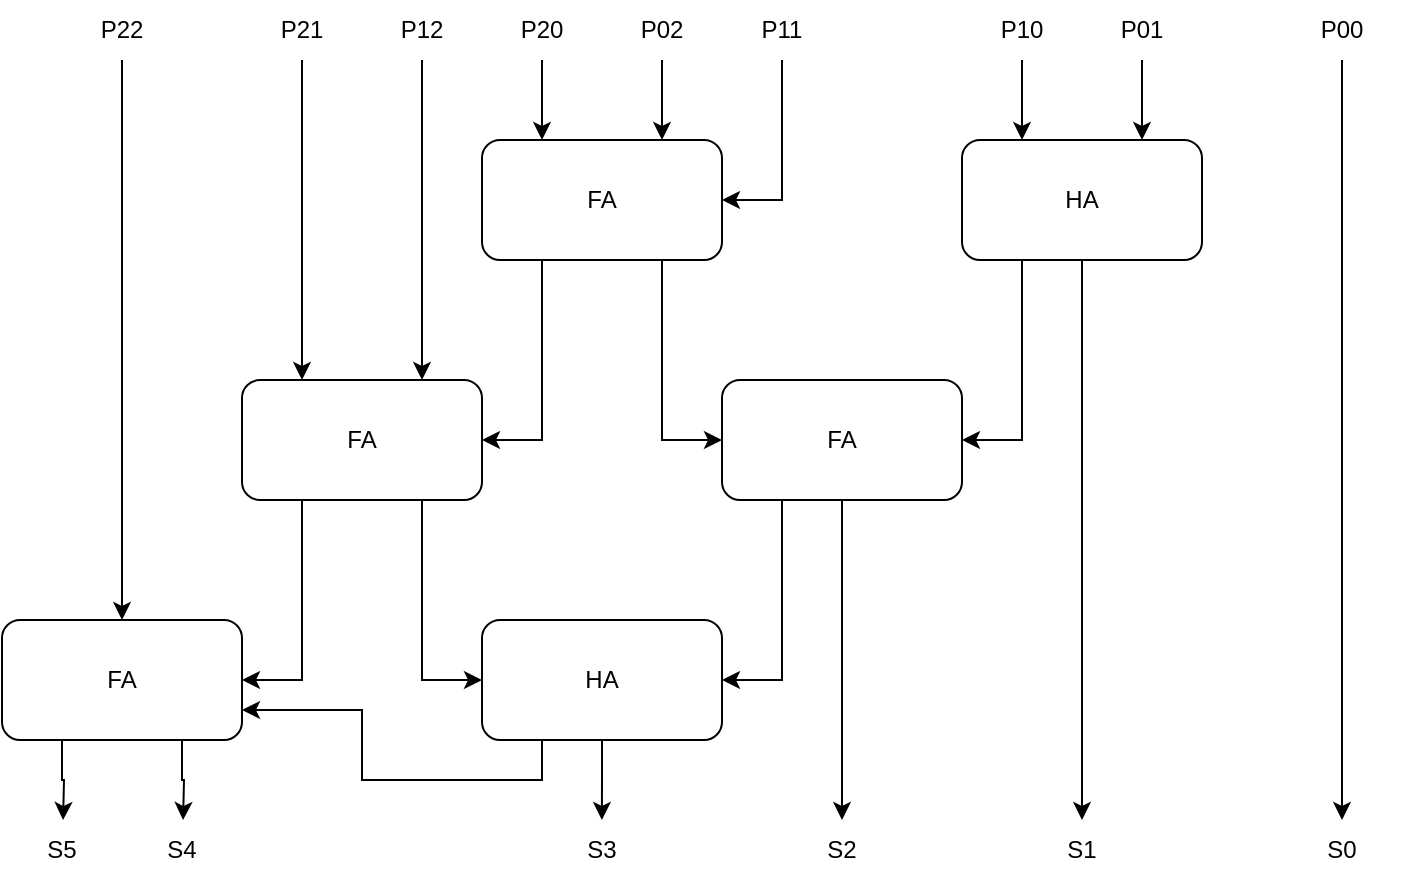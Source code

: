 <mxfile version="15.8.6" type="github">
  <diagram id="Z8SYyY4x4BYianc4lPTr" name="Page-1">
    <mxGraphModel dx="1173" dy="645" grid="1" gridSize="10" guides="1" tooltips="1" connect="1" arrows="1" fold="1" page="1" pageScale="1" pageWidth="3300" pageHeight="4681" math="0" shadow="0">
      <root>
        <mxCell id="0" />
        <mxCell id="1" parent="0" />
        <mxCell id="N7etDkgQzKaYklKt86CQ-10" style="edgeStyle=orthogonalEdgeStyle;rounded=0;orthogonalLoop=1;jettySize=auto;html=1;exitX=0.25;exitY=1;exitDx=0;exitDy=0;entryX=1;entryY=0.5;entryDx=0;entryDy=0;" edge="1" parent="1" source="N7etDkgQzKaYklKt86CQ-1" target="N7etDkgQzKaYklKt86CQ-2">
          <mxGeometry relative="1" as="geometry" />
        </mxCell>
        <mxCell id="N7etDkgQzKaYklKt86CQ-45" style="edgeStyle=orthogonalEdgeStyle;rounded=0;orthogonalLoop=1;jettySize=auto;html=1;exitX=0.5;exitY=1;exitDx=0;exitDy=0;" edge="1" parent="1" source="N7etDkgQzKaYklKt86CQ-1">
          <mxGeometry relative="1" as="geometry">
            <mxPoint x="640" y="480" as="targetPoint" />
          </mxGeometry>
        </mxCell>
        <mxCell id="N7etDkgQzKaYklKt86CQ-1" value="HA" style="rounded=1;whiteSpace=wrap;html=1;" vertex="1" parent="1">
          <mxGeometry x="580" y="140" width="120" height="60" as="geometry" />
        </mxCell>
        <mxCell id="N7etDkgQzKaYklKt86CQ-11" style="edgeStyle=orthogonalEdgeStyle;rounded=0;orthogonalLoop=1;jettySize=auto;html=1;exitX=0.25;exitY=1;exitDx=0;exitDy=0;entryX=1;entryY=0.5;entryDx=0;entryDy=0;" edge="1" parent="1" source="N7etDkgQzKaYklKt86CQ-2" target="N7etDkgQzKaYklKt86CQ-5">
          <mxGeometry relative="1" as="geometry" />
        </mxCell>
        <mxCell id="N7etDkgQzKaYklKt86CQ-46" style="edgeStyle=orthogonalEdgeStyle;rounded=0;orthogonalLoop=1;jettySize=auto;html=1;exitX=0.5;exitY=1;exitDx=0;exitDy=0;" edge="1" parent="1" source="N7etDkgQzKaYklKt86CQ-2">
          <mxGeometry relative="1" as="geometry">
            <mxPoint x="520" y="480" as="targetPoint" />
          </mxGeometry>
        </mxCell>
        <mxCell id="N7etDkgQzKaYklKt86CQ-2" value="FA" style="rounded=1;whiteSpace=wrap;html=1;" vertex="1" parent="1">
          <mxGeometry x="460" y="260" width="120" height="60" as="geometry" />
        </mxCell>
        <mxCell id="N7etDkgQzKaYklKt86CQ-8" style="edgeStyle=orthogonalEdgeStyle;rounded=0;orthogonalLoop=1;jettySize=auto;html=1;exitX=0.25;exitY=1;exitDx=0;exitDy=0;entryX=1;entryY=0.5;entryDx=0;entryDy=0;" edge="1" parent="1" source="N7etDkgQzKaYklKt86CQ-3" target="N7etDkgQzKaYklKt86CQ-4">
          <mxGeometry relative="1" as="geometry" />
        </mxCell>
        <mxCell id="N7etDkgQzKaYklKt86CQ-9" style="edgeStyle=orthogonalEdgeStyle;rounded=0;orthogonalLoop=1;jettySize=auto;html=1;exitX=0.75;exitY=1;exitDx=0;exitDy=0;entryX=0;entryY=0.5;entryDx=0;entryDy=0;" edge="1" parent="1" source="N7etDkgQzKaYklKt86CQ-3" target="N7etDkgQzKaYklKt86CQ-2">
          <mxGeometry relative="1" as="geometry" />
        </mxCell>
        <mxCell id="N7etDkgQzKaYklKt86CQ-3" value="FA" style="rounded=1;whiteSpace=wrap;html=1;" vertex="1" parent="1">
          <mxGeometry x="340" y="140" width="120" height="60" as="geometry" />
        </mxCell>
        <mxCell id="N7etDkgQzKaYklKt86CQ-12" style="edgeStyle=orthogonalEdgeStyle;rounded=0;orthogonalLoop=1;jettySize=auto;html=1;exitX=0.75;exitY=1;exitDx=0;exitDy=0;entryX=0;entryY=0.5;entryDx=0;entryDy=0;" edge="1" parent="1" source="N7etDkgQzKaYklKt86CQ-4" target="N7etDkgQzKaYklKt86CQ-5">
          <mxGeometry relative="1" as="geometry" />
        </mxCell>
        <mxCell id="N7etDkgQzKaYklKt86CQ-13" style="edgeStyle=orthogonalEdgeStyle;rounded=0;orthogonalLoop=1;jettySize=auto;html=1;exitX=0.25;exitY=1;exitDx=0;exitDy=0;entryX=1;entryY=0.5;entryDx=0;entryDy=0;" edge="1" parent="1" source="N7etDkgQzKaYklKt86CQ-4" target="N7etDkgQzKaYklKt86CQ-7">
          <mxGeometry relative="1" as="geometry" />
        </mxCell>
        <mxCell id="N7etDkgQzKaYklKt86CQ-4" value="FA" style="rounded=1;whiteSpace=wrap;html=1;" vertex="1" parent="1">
          <mxGeometry x="220" y="260" width="120" height="60" as="geometry" />
        </mxCell>
        <mxCell id="N7etDkgQzKaYklKt86CQ-49" style="edgeStyle=orthogonalEdgeStyle;rounded=0;orthogonalLoop=1;jettySize=auto;html=1;exitX=0.25;exitY=1;exitDx=0;exitDy=0;entryX=1;entryY=0.75;entryDx=0;entryDy=0;" edge="1" parent="1" source="N7etDkgQzKaYklKt86CQ-5" target="N7etDkgQzKaYklKt86CQ-7">
          <mxGeometry relative="1" as="geometry" />
        </mxCell>
        <mxCell id="N7etDkgQzKaYklKt86CQ-50" style="edgeStyle=orthogonalEdgeStyle;rounded=0;orthogonalLoop=1;jettySize=auto;html=1;exitX=0.5;exitY=1;exitDx=0;exitDy=0;" edge="1" parent="1" source="N7etDkgQzKaYklKt86CQ-5">
          <mxGeometry relative="1" as="geometry">
            <mxPoint x="399.941" y="480" as="targetPoint" />
          </mxGeometry>
        </mxCell>
        <mxCell id="N7etDkgQzKaYklKt86CQ-5" value="HA" style="rounded=1;whiteSpace=wrap;html=1;" vertex="1" parent="1">
          <mxGeometry x="340" y="380" width="120" height="60" as="geometry" />
        </mxCell>
        <mxCell id="N7etDkgQzKaYklKt86CQ-51" style="edgeStyle=orthogonalEdgeStyle;rounded=0;orthogonalLoop=1;jettySize=auto;html=1;exitX=0.75;exitY=1;exitDx=0;exitDy=0;" edge="1" parent="1" source="N7etDkgQzKaYklKt86CQ-7">
          <mxGeometry relative="1" as="geometry">
            <mxPoint x="190.529" y="480" as="targetPoint" />
          </mxGeometry>
        </mxCell>
        <mxCell id="N7etDkgQzKaYklKt86CQ-52" style="edgeStyle=orthogonalEdgeStyle;rounded=0;orthogonalLoop=1;jettySize=auto;html=1;exitX=0.25;exitY=1;exitDx=0;exitDy=0;" edge="1" parent="1" source="N7etDkgQzKaYklKt86CQ-7">
          <mxGeometry relative="1" as="geometry">
            <mxPoint x="130.529" y="480" as="targetPoint" />
          </mxGeometry>
        </mxCell>
        <mxCell id="N7etDkgQzKaYklKt86CQ-7" value="FA" style="rounded=1;whiteSpace=wrap;html=1;" vertex="1" parent="1">
          <mxGeometry x="100" y="380" width="120" height="60" as="geometry" />
        </mxCell>
        <mxCell id="N7etDkgQzKaYklKt86CQ-44" style="edgeStyle=orthogonalEdgeStyle;rounded=0;orthogonalLoop=1;jettySize=auto;html=1;exitX=0.5;exitY=1;exitDx=0;exitDy=0;" edge="1" parent="1" source="N7etDkgQzKaYklKt86CQ-14">
          <mxGeometry relative="1" as="geometry">
            <mxPoint x="770" y="480" as="targetPoint" />
          </mxGeometry>
        </mxCell>
        <mxCell id="N7etDkgQzKaYklKt86CQ-14" value="P00" style="text;html=1;strokeColor=none;fillColor=none;align=center;verticalAlign=middle;whiteSpace=wrap;rounded=0;" vertex="1" parent="1">
          <mxGeometry x="740" y="70" width="60" height="30" as="geometry" />
        </mxCell>
        <mxCell id="N7etDkgQzKaYklKt86CQ-33" style="edgeStyle=orthogonalEdgeStyle;rounded=0;orthogonalLoop=1;jettySize=auto;html=1;exitX=0.5;exitY=1;exitDx=0;exitDy=0;entryX=0.75;entryY=0;entryDx=0;entryDy=0;" edge="1" parent="1" source="N7etDkgQzKaYklKt86CQ-15" target="N7etDkgQzKaYklKt86CQ-1">
          <mxGeometry relative="1" as="geometry" />
        </mxCell>
        <mxCell id="N7etDkgQzKaYklKt86CQ-15" value="P01&lt;br&gt;" style="text;html=1;strokeColor=none;fillColor=none;align=center;verticalAlign=middle;whiteSpace=wrap;rounded=0;" vertex="1" parent="1">
          <mxGeometry x="640" y="70" width="60" height="30" as="geometry" />
        </mxCell>
        <mxCell id="N7etDkgQzKaYklKt86CQ-35" style="edgeStyle=orthogonalEdgeStyle;rounded=0;orthogonalLoop=1;jettySize=auto;html=1;exitX=0.5;exitY=1;exitDx=0;exitDy=0;entryX=0.25;entryY=0;entryDx=0;entryDy=0;" edge="1" parent="1" source="N7etDkgQzKaYklKt86CQ-25" target="N7etDkgQzKaYklKt86CQ-1">
          <mxGeometry relative="1" as="geometry">
            <mxPoint x="624" y="130" as="targetPoint" />
          </mxGeometry>
        </mxCell>
        <mxCell id="N7etDkgQzKaYklKt86CQ-25" value="P10&lt;br&gt;" style="text;html=1;strokeColor=none;fillColor=none;align=center;verticalAlign=middle;whiteSpace=wrap;rounded=0;" vertex="1" parent="1">
          <mxGeometry x="580" y="70" width="60" height="30" as="geometry" />
        </mxCell>
        <mxCell id="N7etDkgQzKaYklKt86CQ-37" style="edgeStyle=orthogonalEdgeStyle;rounded=0;orthogonalLoop=1;jettySize=auto;html=1;exitX=0.5;exitY=1;exitDx=0;exitDy=0;entryX=0.25;entryY=0;entryDx=0;entryDy=0;" edge="1" parent="1" source="N7etDkgQzKaYklKt86CQ-26" target="N7etDkgQzKaYklKt86CQ-3">
          <mxGeometry relative="1" as="geometry" />
        </mxCell>
        <mxCell id="N7etDkgQzKaYklKt86CQ-26" value="P20&lt;br&gt;" style="text;html=1;strokeColor=none;fillColor=none;align=center;verticalAlign=middle;whiteSpace=wrap;rounded=0;" vertex="1" parent="1">
          <mxGeometry x="340" y="70" width="60" height="30" as="geometry" />
        </mxCell>
        <mxCell id="N7etDkgQzKaYklKt86CQ-36" style="edgeStyle=orthogonalEdgeStyle;rounded=0;orthogonalLoop=1;jettySize=auto;html=1;exitX=0.5;exitY=1;exitDx=0;exitDy=0;entryX=0.75;entryY=0;entryDx=0;entryDy=0;" edge="1" parent="1" source="N7etDkgQzKaYklKt86CQ-27" target="N7etDkgQzKaYklKt86CQ-3">
          <mxGeometry relative="1" as="geometry" />
        </mxCell>
        <mxCell id="N7etDkgQzKaYklKt86CQ-27" value="P02" style="text;html=1;strokeColor=none;fillColor=none;align=center;verticalAlign=middle;whiteSpace=wrap;rounded=0;" vertex="1" parent="1">
          <mxGeometry x="400" y="70" width="60" height="30" as="geometry" />
        </mxCell>
        <mxCell id="N7etDkgQzKaYklKt86CQ-42" style="edgeStyle=orthogonalEdgeStyle;rounded=0;orthogonalLoop=1;jettySize=auto;html=1;exitX=0.5;exitY=1;exitDx=0;exitDy=0;entryX=1;entryY=0.5;entryDx=0;entryDy=0;" edge="1" parent="1" source="N7etDkgQzKaYklKt86CQ-28" target="N7etDkgQzKaYklKt86CQ-3">
          <mxGeometry relative="1" as="geometry" />
        </mxCell>
        <mxCell id="N7etDkgQzKaYklKt86CQ-28" value="P11" style="text;html=1;strokeColor=none;fillColor=none;align=center;verticalAlign=middle;whiteSpace=wrap;rounded=0;" vertex="1" parent="1">
          <mxGeometry x="460" y="70" width="60" height="30" as="geometry" />
        </mxCell>
        <mxCell id="N7etDkgQzKaYklKt86CQ-40" style="edgeStyle=orthogonalEdgeStyle;rounded=0;orthogonalLoop=1;jettySize=auto;html=1;exitX=0.5;exitY=1;exitDx=0;exitDy=0;entryX=0.75;entryY=0;entryDx=0;entryDy=0;" edge="1" parent="1" source="N7etDkgQzKaYklKt86CQ-29" target="N7etDkgQzKaYklKt86CQ-4">
          <mxGeometry relative="1" as="geometry" />
        </mxCell>
        <mxCell id="N7etDkgQzKaYklKt86CQ-29" value="P12" style="text;html=1;strokeColor=none;fillColor=none;align=center;verticalAlign=middle;whiteSpace=wrap;rounded=0;" vertex="1" parent="1">
          <mxGeometry x="280" y="70" width="60" height="30" as="geometry" />
        </mxCell>
        <mxCell id="N7etDkgQzKaYklKt86CQ-41" style="edgeStyle=orthogonalEdgeStyle;rounded=0;orthogonalLoop=1;jettySize=auto;html=1;exitX=0.5;exitY=1;exitDx=0;exitDy=0;entryX=0.25;entryY=0;entryDx=0;entryDy=0;" edge="1" parent="1" source="N7etDkgQzKaYklKt86CQ-30" target="N7etDkgQzKaYklKt86CQ-4">
          <mxGeometry relative="1" as="geometry" />
        </mxCell>
        <mxCell id="N7etDkgQzKaYklKt86CQ-30" value="P21" style="text;html=1;strokeColor=none;fillColor=none;align=center;verticalAlign=middle;whiteSpace=wrap;rounded=0;" vertex="1" parent="1">
          <mxGeometry x="220" y="70" width="60" height="30" as="geometry" />
        </mxCell>
        <mxCell id="N7etDkgQzKaYklKt86CQ-43" style="edgeStyle=orthogonalEdgeStyle;rounded=0;orthogonalLoop=1;jettySize=auto;html=1;exitX=0.5;exitY=1;exitDx=0;exitDy=0;entryX=0.5;entryY=0;entryDx=0;entryDy=0;" edge="1" parent="1" source="N7etDkgQzKaYklKt86CQ-31" target="N7etDkgQzKaYklKt86CQ-7">
          <mxGeometry relative="1" as="geometry" />
        </mxCell>
        <mxCell id="N7etDkgQzKaYklKt86CQ-31" value="P22" style="text;html=1;strokeColor=none;fillColor=none;align=center;verticalAlign=middle;whiteSpace=wrap;rounded=0;" vertex="1" parent="1">
          <mxGeometry x="130" y="70" width="60" height="30" as="geometry" />
        </mxCell>
        <mxCell id="N7etDkgQzKaYklKt86CQ-53" value="S0" style="text;html=1;strokeColor=none;fillColor=none;align=center;verticalAlign=middle;whiteSpace=wrap;rounded=0;" vertex="1" parent="1">
          <mxGeometry x="740" y="480" width="60" height="30" as="geometry" />
        </mxCell>
        <mxCell id="N7etDkgQzKaYklKt86CQ-54" value="S1" style="text;html=1;strokeColor=none;fillColor=none;align=center;verticalAlign=middle;whiteSpace=wrap;rounded=0;" vertex="1" parent="1">
          <mxGeometry x="610" y="480" width="60" height="30" as="geometry" />
        </mxCell>
        <mxCell id="N7etDkgQzKaYklKt86CQ-55" value="S2" style="text;html=1;strokeColor=none;fillColor=none;align=center;verticalAlign=middle;whiteSpace=wrap;rounded=0;" vertex="1" parent="1">
          <mxGeometry x="490" y="480" width="60" height="30" as="geometry" />
        </mxCell>
        <mxCell id="N7etDkgQzKaYklKt86CQ-56" value="S3" style="text;html=1;strokeColor=none;fillColor=none;align=center;verticalAlign=middle;whiteSpace=wrap;rounded=0;" vertex="1" parent="1">
          <mxGeometry x="370" y="480" width="60" height="30" as="geometry" />
        </mxCell>
        <mxCell id="N7etDkgQzKaYklKt86CQ-57" value="S4" style="text;html=1;strokeColor=none;fillColor=none;align=center;verticalAlign=middle;whiteSpace=wrap;rounded=0;" vertex="1" parent="1">
          <mxGeometry x="160" y="480" width="60" height="30" as="geometry" />
        </mxCell>
        <mxCell id="N7etDkgQzKaYklKt86CQ-58" value="S5" style="text;html=1;strokeColor=none;fillColor=none;align=center;verticalAlign=middle;whiteSpace=wrap;rounded=0;" vertex="1" parent="1">
          <mxGeometry x="100" y="480" width="60" height="30" as="geometry" />
        </mxCell>
      </root>
    </mxGraphModel>
  </diagram>
</mxfile>
